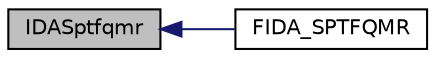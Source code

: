 digraph "IDASptfqmr"
{
  edge [fontname="Helvetica",fontsize="10",labelfontname="Helvetica",labelfontsize="10"];
  node [fontname="Helvetica",fontsize="10",shape=record];
  rankdir="LR";
  Node1 [label="IDASptfqmr",height=0.2,width=0.4,color="black", fillcolor="grey75", style="filled", fontcolor="black"];
  Node1 -> Node2 [dir="back",color="midnightblue",fontsize="10",style="solid",fontname="Helvetica"];
  Node2 [label="FIDA_SPTFQMR",height=0.2,width=0.4,color="black", fillcolor="white", style="filled",URL="$d9/dde/fida_8h.html#a9992ebf9a73e0966e75764e15d0823eb"];
}
